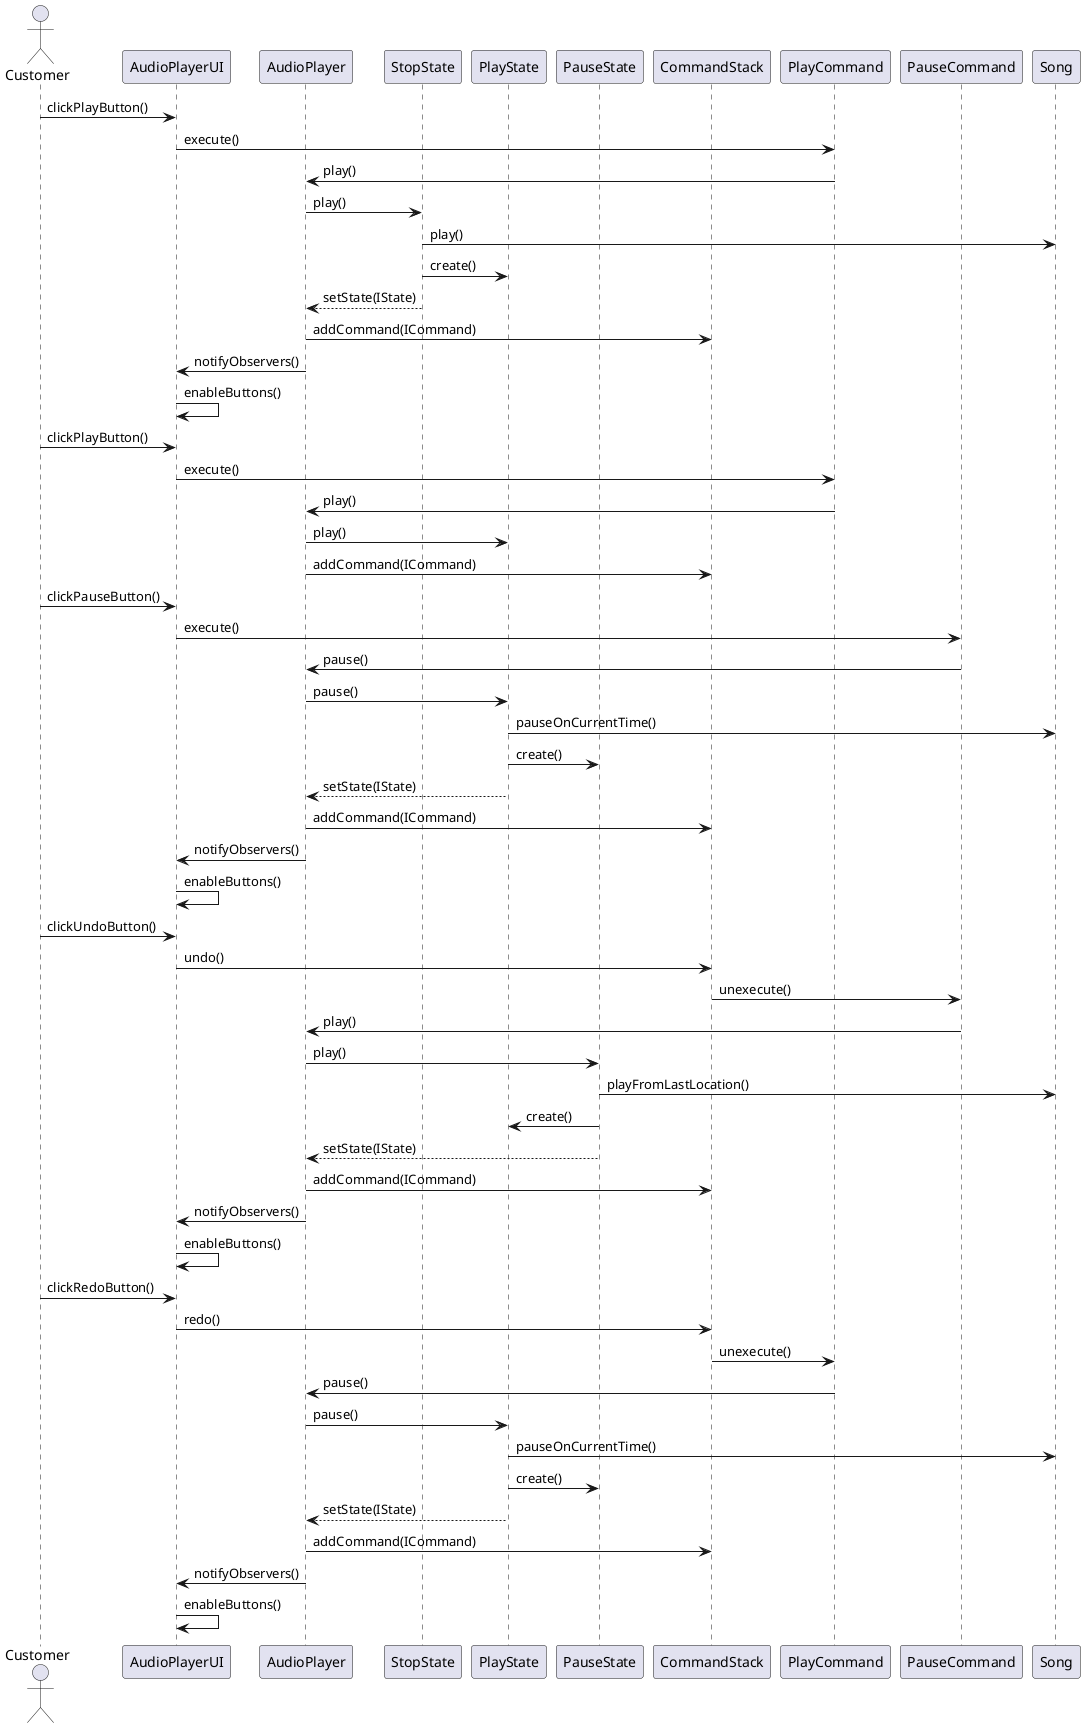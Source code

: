 @startuml

actor Customer
participant AudioPlayerUI
participant AudioPlayer
participant StopState
participant PlayState
participant PauseState
participant CommandStack
participant PlayCommand
participant PauseCommand
participant Song


Customer -> AudioPlayerUI: clickPlayButton()

AudioPlayerUI -> PlayCommand: execute()
PlayCommand -> AudioPlayer: play()
AudioPlayer -> StopState: play()
StopState -> Song: play()
StopState -> PlayState: create()
AudioPlayer <-- StopState: setState(IState)
AudioPlayer -> CommandStack: addCommand(ICommand)
AudioPlayer -> AudioPlayerUI: notifyObservers()
AudioPlayerUI -> AudioPlayerUI: enableButtons()

Customer -> AudioPlayerUI: clickPlayButton()

AudioPlayerUI -> PlayCommand: execute()
PlayCommand -> AudioPlayer: play()
AudioPlayer -> PlayState: play()
AudioPlayer -> CommandStack: addCommand(ICommand)

Customer -> AudioPlayerUI: clickPauseButton()
AudioPlayerUI -> PauseCommand: execute()
PauseCommand -> AudioPlayer: pause()
AudioPlayer -> PlayState: pause()
PlayState -> Song: pauseOnCurrentTime()
PlayState -> PauseState: create()
AudioPlayer <-- PlayState: setState(IState)
AudioPlayer -> CommandStack: addCommand(ICommand)
AudioPlayer -> AudioPlayerUI: notifyObservers()
AudioPlayerUI -> AudioPlayerUI: enableButtons()

Customer -> AudioPlayerUI: clickUndoButton()
AudioPlayerUI -> CommandStack: undo()
CommandStack -> PauseCommand: unexecute() 
PauseCommand -> AudioPlayer: play()
AudioPlayer -> PauseState: play()
PauseState -> Song: playFromLastLocation()
PauseState -> PlayState: create()
AudioPlayer <-- PauseState: setState(IState)
AudioPlayer -> CommandStack: addCommand(ICommand)
AudioPlayer -> AudioPlayerUI: notifyObservers()
AudioPlayerUI -> AudioPlayerUI: enableButtons()

Customer -> AudioPlayerUI: clickRedoButton()
AudioPlayerUI -> CommandStack: redo()
CommandStack -> PlayCommand: unexecute() 
PlayCommand -> AudioPlayer: pause()
AudioPlayer -> PlayState: pause()
PlayState -> Song: pauseOnCurrentTime()
PlayState -> PauseState: create()
AudioPlayer <-- PlayState: setState(IState)
AudioPlayer -> CommandStack: addCommand(ICommand)
AudioPlayer -> AudioPlayerUI: notifyObservers()
AudioPlayerUI -> AudioPlayerUI: enableButtons()

@enduml

